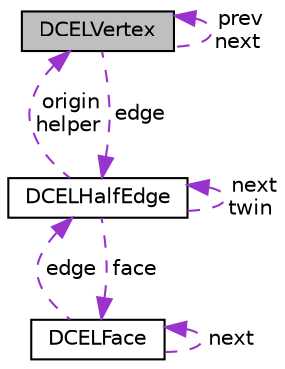 digraph "DCELVertex"
{
  edge [fontname="Helvetica",fontsize="10",labelfontname="Helvetica",labelfontsize="10"];
  node [fontname="Helvetica",fontsize="10",shape=record];
  Node1 [label="DCELVertex",height=0.2,width=0.4,color="black", fillcolor="grey75", style="filled", fontcolor="black"];
  Node2 -> Node1 [dir="back",color="darkorchid3",fontsize="10",style="dashed",label=" edge" ];
  Node2 [label="DCELHalfEdge",height=0.2,width=0.4,color="black", fillcolor="white", style="filled",URL="$classDCELHalfEdge.html"];
  Node2 -> Node2 [dir="back",color="darkorchid3",fontsize="10",style="dashed",label=" next\ntwin" ];
  Node3 -> Node2 [dir="back",color="darkorchid3",fontsize="10",style="dashed",label=" face" ];
  Node3 [label="DCELFace",height=0.2,width=0.4,color="black", fillcolor="white", style="filled",URL="$classDCELFace.html"];
  Node2 -> Node3 [dir="back",color="darkorchid3",fontsize="10",style="dashed",label=" edge" ];
  Node3 -> Node3 [dir="back",color="darkorchid3",fontsize="10",style="dashed",label=" next" ];
  Node1 -> Node2 [dir="back",color="darkorchid3",fontsize="10",style="dashed",label=" origin\nhelper" ];
  Node1 -> Node1 [dir="back",color="darkorchid3",fontsize="10",style="dashed",label=" prev\nnext" ];
}
